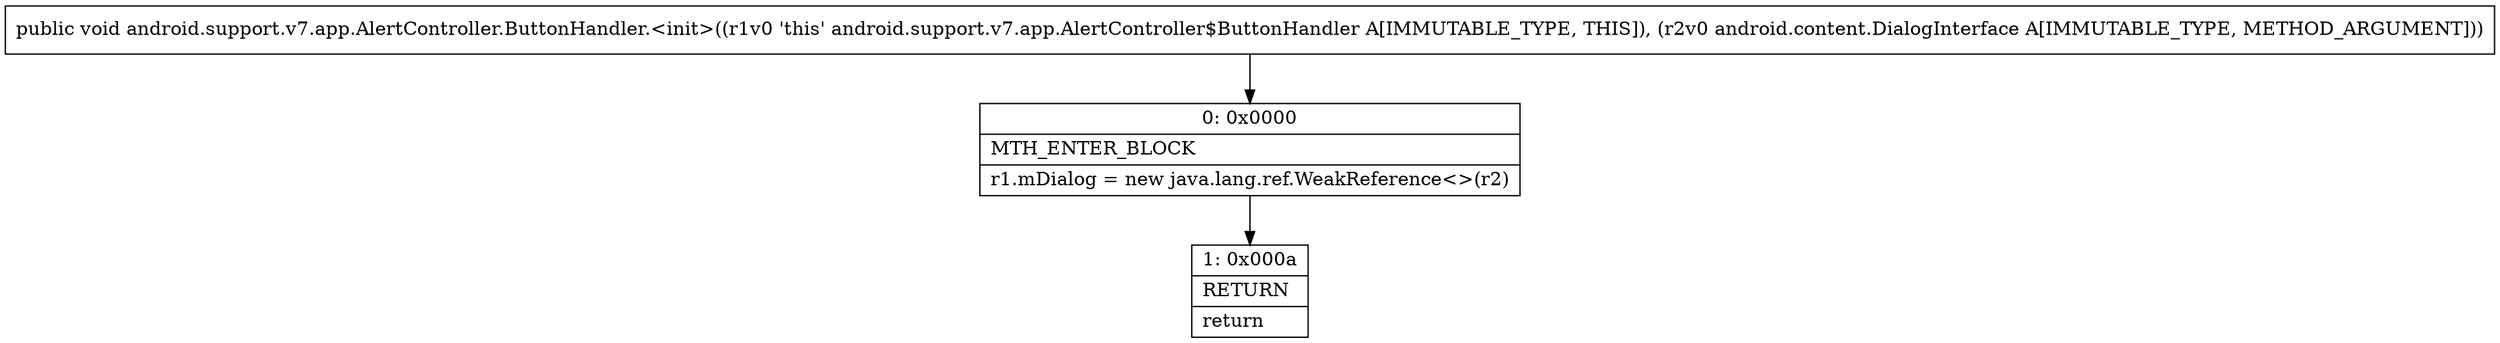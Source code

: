 digraph "CFG forandroid.support.v7.app.AlertController.ButtonHandler.\<init\>(Landroid\/content\/DialogInterface;)V" {
Node_0 [shape=record,label="{0\:\ 0x0000|MTH_ENTER_BLOCK\l|r1.mDialog = new java.lang.ref.WeakReference\<\>(r2)\l}"];
Node_1 [shape=record,label="{1\:\ 0x000a|RETURN\l|return\l}"];
MethodNode[shape=record,label="{public void android.support.v7.app.AlertController.ButtonHandler.\<init\>((r1v0 'this' android.support.v7.app.AlertController$ButtonHandler A[IMMUTABLE_TYPE, THIS]), (r2v0 android.content.DialogInterface A[IMMUTABLE_TYPE, METHOD_ARGUMENT])) }"];
MethodNode -> Node_0;
Node_0 -> Node_1;
}

